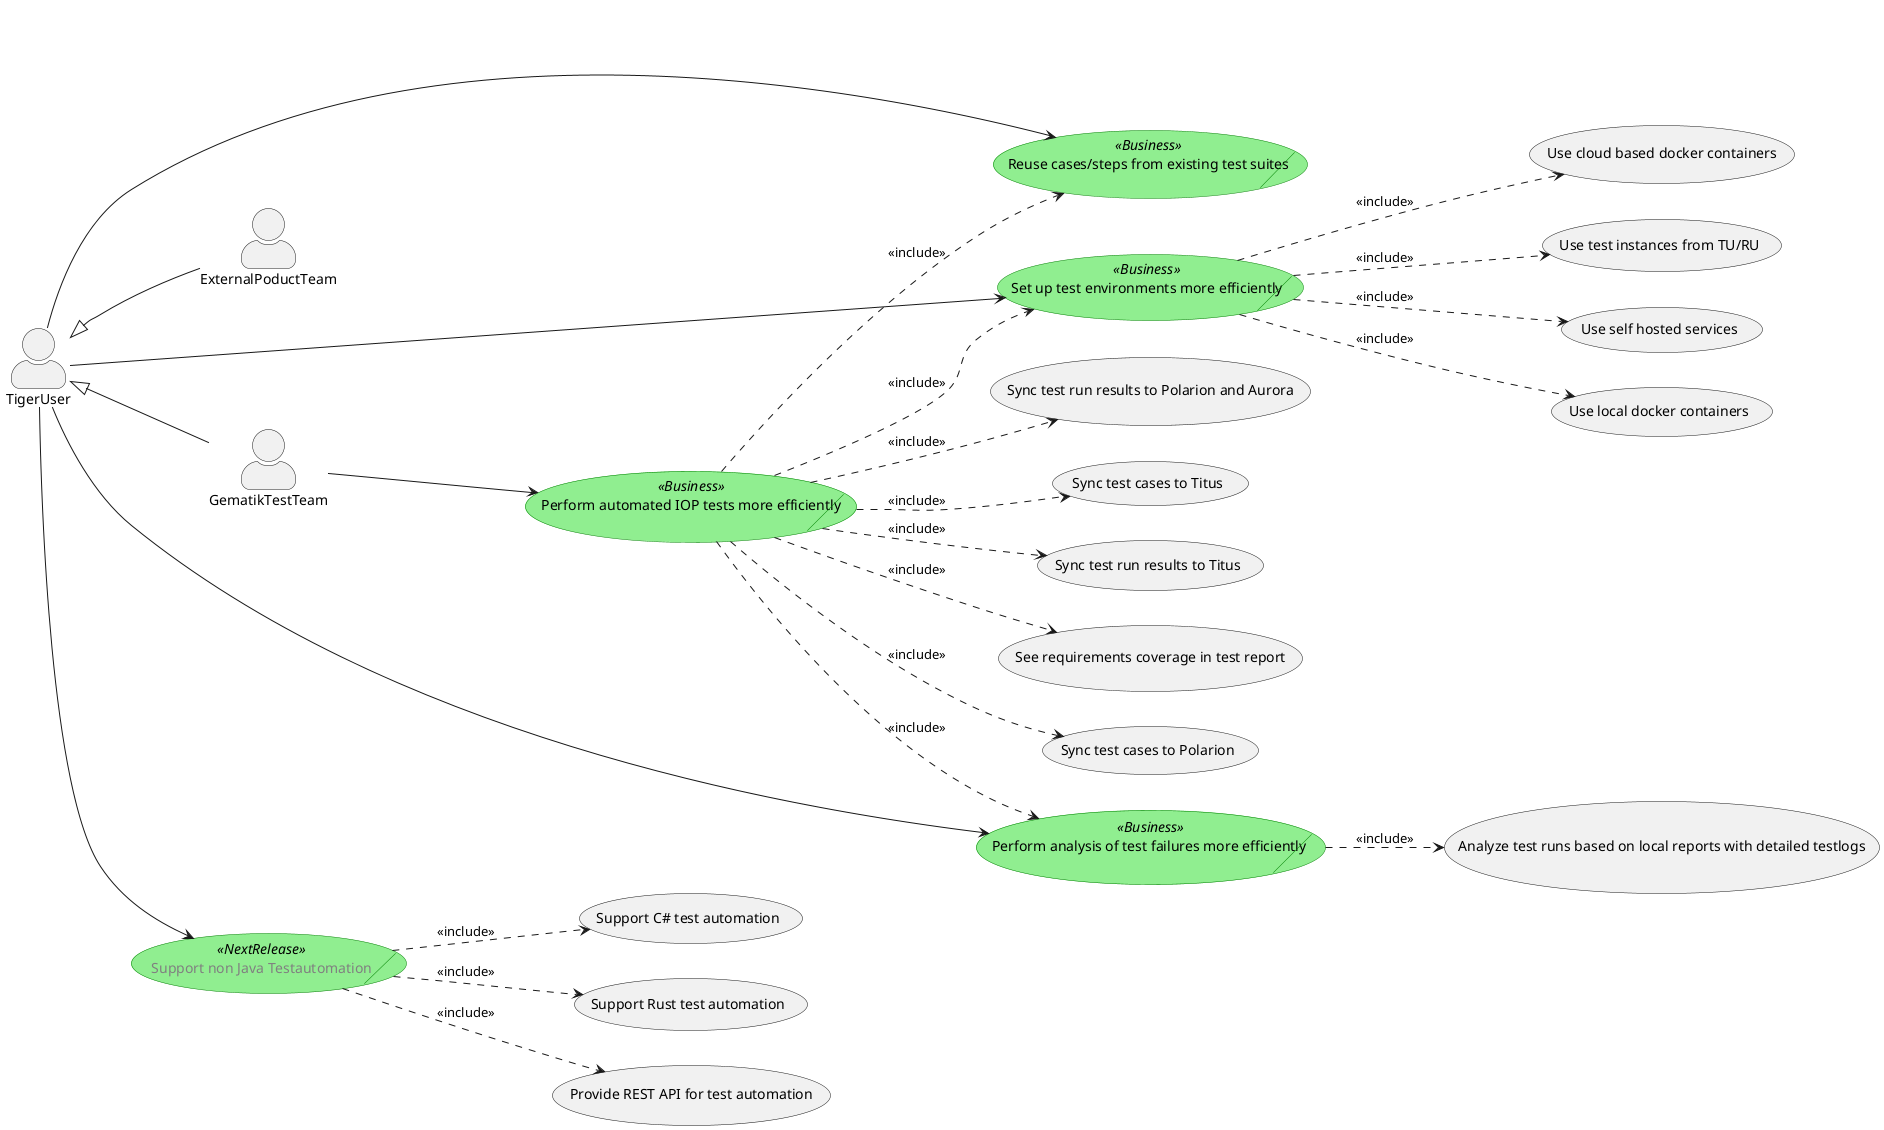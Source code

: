 @startuml

skinparam actorStyle awesome

skinparam usecase {
    BackgroundColor<<Business>> LightGreen
    BorderColor<<Business>> Green
    BackgroundColor<<NextRelease>> LightGreen
    FontColor<<NextRelease>> Gray
    BorderColor<<NextRelease>> Green
}

skinparam StereotypeTitleOpening [
skinparam StereotypeTitleClosing ]

actor TigerUser as tigUsr
actor GematikTestTeam as gemTT
actor ExternalPoductTeam as extProd

left to right direction

tigUsr <|-- gemTT
tigUsr <|-- extProd

usecase/ "Reuse cases/steps from existing test suites"  as BBSUC1 << Business >>
usecase/ "Set up test environments more efficiently" as BBSUC2 << Business >>
usecase/ "Perform automated IOP tests more efficiently" as BBSUC3 << Business >>
usecase/ "Perform analysis of test failures more efficiently " as BBSUC4 << Business >>
usecase/ "Support non Java Testautomation" as BBSUC5 << NextRelease >>

tigUsr --> BBSUC1
tigUsr --> BBSUC2
gemTT --> BBSUC3
tigUsr --> BBSUC4
tigUsr --> BBSUC5

' package TestEnvironmentManager {
    usecase "Use local docker containers" as TEMUC1
    usecase "Use cloud based docker containers" as TEMUC3
    usecase "Use test instances from TU/RU" as TEMUC2
    usecase "Use self hosted services" as TEMUC4
' }

' package TitusConnect {
  usecase "Sync test cases to Titus" as TCUC1
  usecase "Sync test run results to Titus" as TCUC2
' }

' package SerenityIntegration {
    usecase "Analyze test runs based on local reports with detailed testlogs" as SIUC1
    usecase "See requirements coverage in test report" as SIUC2
' }

' package PolarionIntegration {
    usecase "Sync test cases to Polarion" as PIUC1
    usecase "Sync test run results to Polarion and Aurora" as PIUC2
' }

usecase "Support C# test automation" as NJTUC1
usecase "Support Rust test automation" as NJTUC2
usecase "Provide REST API for test automation" as NJTUC3

BBSUC2 ..> TEMUC1  : &#171;include&#187;
BBSUC2 ..> TEMUC2 : &#171;include&#187;
BBSUC2 ..> TEMUC3 : &#171;include&#187;
BBSUC2 ..> TEMUC4 : &#171;include&#187;

BBSUC3 ..> BBSUC1 : &#171;include&#187;
BBSUC3 ..> BBSUC2 : &#171;include&#187;
BBSUC3 ..> BBSUC4 : &#171;include&#187;

BBSUC3 ..> TCUC1  : &#171;include&#187;
BBSUC3 ..> TCUC2  : &#171;include&#187;
BBSUC3 ..> SIUC2  : &#171;include&#187;
BBSUC3 ..> PIUC1  : &#171;include&#187;
BBSUC3 ..> PIUC2  : &#171;include&#187;

BBSUC4 ..> SIUC1  : &#171;include&#187;

BBSUC5 ..> NJTUC1  : &#171;include&#187;
BBSUC5 ..> NJTUC2  : &#171;include&#187;
BBSUC5 ..> NJTUC3  : &#171;include&#187;

@enduml



* Als ExtProd möchte ich mein Produkt unter Zuhilfenahme vorgefertigter Testsuites/Testschritte systemintegrationstesten

    * gegen lokal Instanzen (Github download, manuelle gestartet oder Docker Image über lokalen Docker client oder über
      Cloud based Docker hosts)
    * gegen gehostete Instanzen in Gematik RUs/TUs
* Als GemTT möchte ich externe und interne Produkte einfach systemintegrationstesten
    * Ich möchte Schritte aus anderen Testsuite einfach wiederverwenden
    * Ich möchte lokale Testumgebungen für mehrere TI Services / Produkte, welche von der Gematik entwickelt wurden,
      einfach konfigurieren und für meine Tests nutzen
    * Ich möchte einen detaillierten Testreport erhalten, in welchem neben dem Verdict auch die Kommunikation
      mitprotokolliert wurde.
    * Ich möchte die Abdeckung der Anforderungen durch den aktuellen Testlauf einsehen
* Als GemTT möchte ich die Testfälle und Testergebnisse ins Polarion (über Aurora) einspielen und revisionssicher
  aufbewahren

* Als GemTT möchte ich Zulassungstests gegen Produkte in der RU/TU durchführen

* Als GemTT möchte ich bei der Durchführung meiner Tests eine Anbindung an Titus (Ablegen der
  Testdurchführungsergebnisse)

* Als Gematik möchte ich diese Dienste gegen Gebühren an dezidierte Nutzer*innen vermieten
